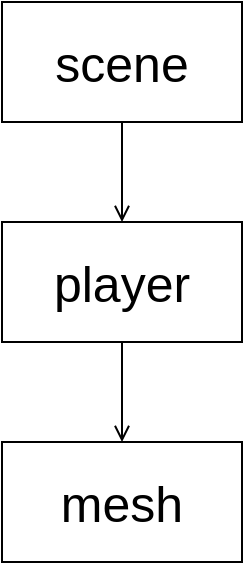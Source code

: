 <mxfile>
    <diagram id="6wdAco13uDwglu-gJ-I7" name="Pagina-1">
        <mxGraphModel dx="576" dy="370" grid="1" gridSize="10" guides="1" tooltips="1" connect="1" arrows="1" fold="1" page="1" pageScale="1" pageWidth="827" pageHeight="1169" math="0" shadow="0">
            <root>
                <mxCell id="0"/>
                <mxCell id="1" parent="0"/>
                <mxCell id="5" style="edgeStyle=none;html=1;exitX=0.5;exitY=1;exitDx=0;exitDy=0;entryX=0.5;entryY=0;entryDx=0;entryDy=0;fontSize=25;endArrow=open;endFill=0;" edge="1" parent="1" source="2" target="3">
                    <mxGeometry relative="1" as="geometry"/>
                </mxCell>
                <mxCell id="2" value="&lt;font style=&quot;font-size: 25px;&quot;&gt;scene&lt;/font&gt;" style="rounded=0;whiteSpace=wrap;html=1;fillColor=none;" vertex="1" parent="1">
                    <mxGeometry x="200" y="90" width="120" height="60" as="geometry"/>
                </mxCell>
                <mxCell id="7" style="edgeStyle=none;html=1;exitX=0.5;exitY=1;exitDx=0;exitDy=0;entryX=0.5;entryY=0;entryDx=0;entryDy=0;fontSize=25;endArrow=open;endFill=0;" edge="1" parent="1" source="3" target="4">
                    <mxGeometry relative="1" as="geometry"/>
                </mxCell>
                <mxCell id="3" value="&lt;font style=&quot;font-size: 25px;&quot;&gt;player&lt;/font&gt;" style="rounded=0;whiteSpace=wrap;html=1;fillColor=none;" vertex="1" parent="1">
                    <mxGeometry x="200" y="200" width="120" height="60" as="geometry"/>
                </mxCell>
                <mxCell id="4" value="&lt;font style=&quot;font-size: 25px;&quot;&gt;mesh&lt;/font&gt;" style="rounded=0;whiteSpace=wrap;html=1;fillColor=none;" vertex="1" parent="1">
                    <mxGeometry x="200" y="310" width="120" height="60" as="geometry"/>
                </mxCell>
            </root>
        </mxGraphModel>
    </diagram>
</mxfile>